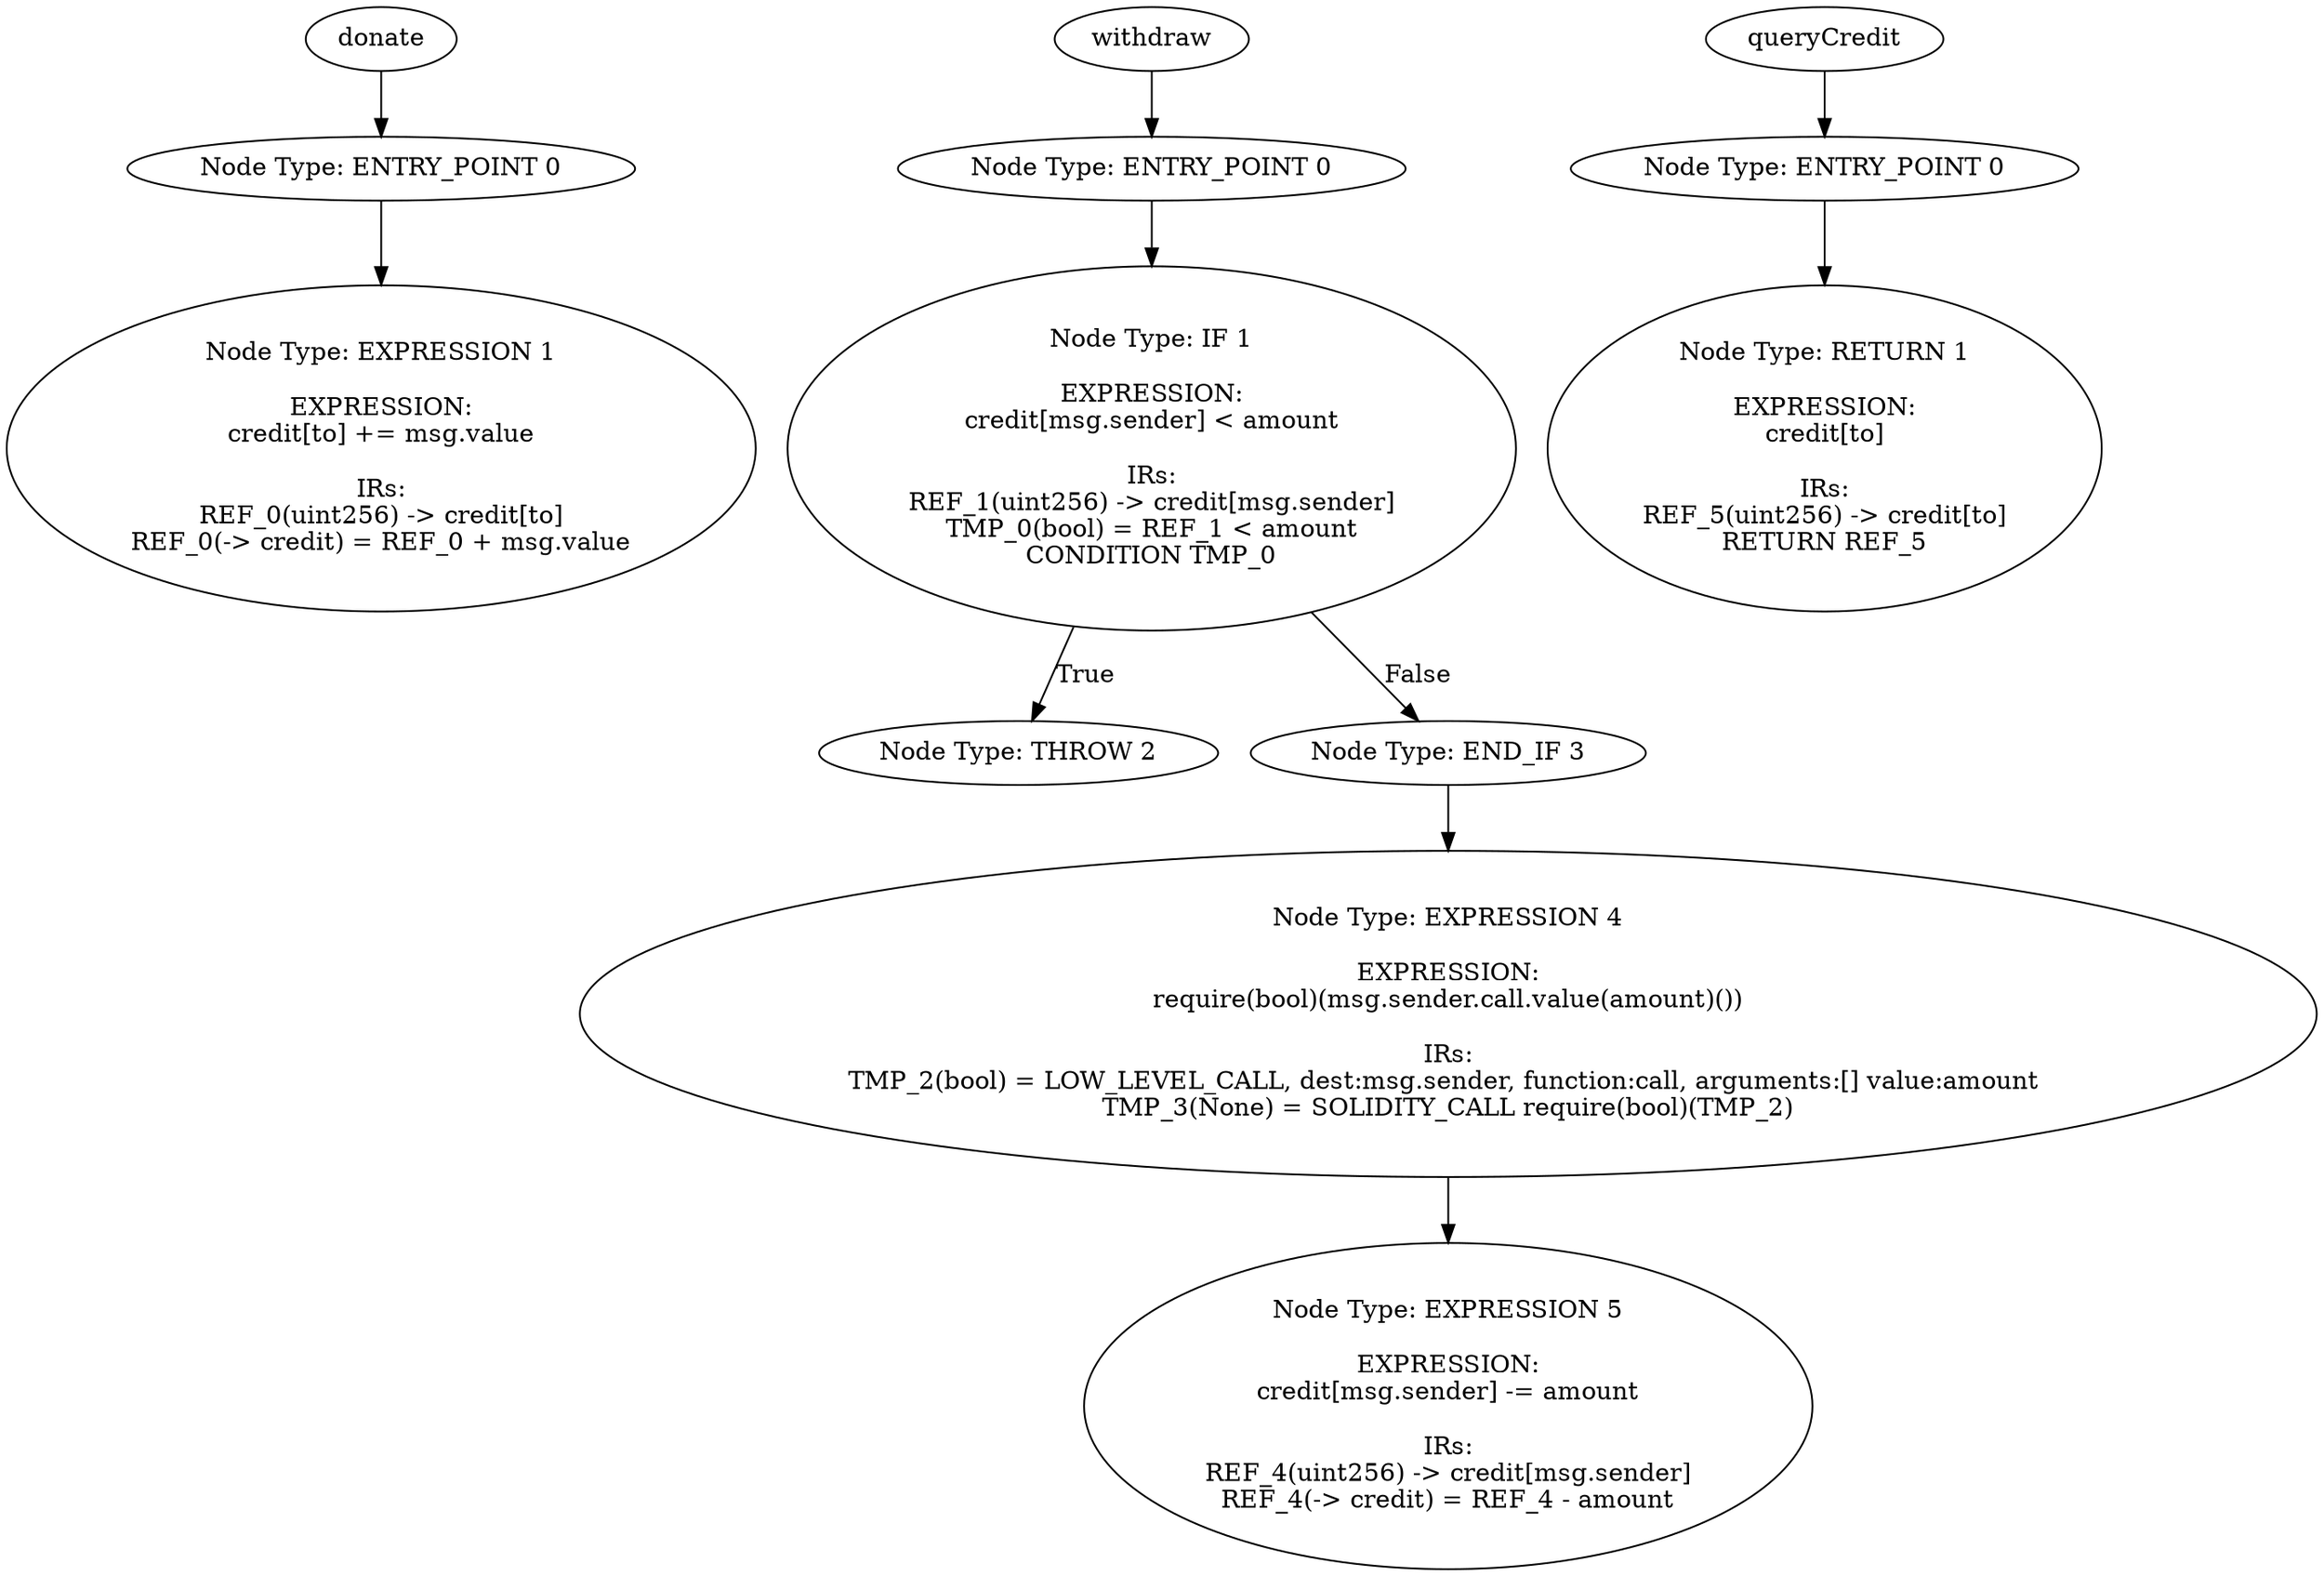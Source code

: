 digraph "" {
	donate_0	[label="Node Type: ENTRY_POINT 0
"];
	donate_1	[label="Node Type: EXPRESSION 1

EXPRESSION:
credit[to] += msg.value

IRs:
REF_0(uint256) -> credit[to]
REF_0(-> credit) = REF_0 + msg.value"];
	donate_0 -> donate_1	[key=0];
	"donate_function.name"	[label=donate];
	"donate_function.name" -> donate_0	[key=0];
	withdraw_0	[label="Node Type: ENTRY_POINT 0
"];
	withdraw_1	[label="Node Type: IF 1

EXPRESSION:
credit[msg.sender] < amount

IRs:
REF_1(uint256) -> credit[msg.sender]
TMP_0(bool) = REF_1 < amount
\
CONDITION TMP_0"];
	withdraw_0 -> withdraw_1	[key=0];
	withdraw_2	[label="Node Type: THROW 2
"];
	"withdraw_function.name"	[label=withdraw];
	"withdraw_function.name" -> withdraw_0	[key=0];
	withdraw_4	[label="Node Type: EXPRESSION 4

EXPRESSION:
require(bool)(msg.sender.call.value(amount)())

IRs:
TMP_2(bool) = LOW_LEVEL_CALL, dest:msg.sender, \
function:call, arguments:[] value:amount 
TMP_3(None) = SOLIDITY_CALL require(bool)(TMP_2)"];
	withdraw_5	[label="Node Type: EXPRESSION 5

EXPRESSION:
credit[msg.sender] -= amount

IRs:
REF_4(uint256) -> credit[msg.sender]
REF_4(-> credit) = \
REF_4 - amount"];
	withdraw_4 -> withdraw_5	[key=0];
	withdraw_3	[label="Node Type: END_IF 3
"];
	withdraw_3 -> withdraw_4	[key=0];
	withdraw_1 -> withdraw_2	[key=0,
		label=True];
	withdraw_1 -> withdraw_3	[key=0,
		label=False];
	queryCredit_0	[label="Node Type: ENTRY_POINT 0
"];
	queryCredit_1	[label="Node Type: RETURN 1

EXPRESSION:
credit[to]

IRs:
REF_5(uint256) -> credit[to]
RETURN REF_5"];
	queryCredit_0 -> queryCredit_1	[key=0];
	"queryCredit_function.name"	[label=queryCredit];
	"queryCredit_function.name" -> queryCredit_0	[key=0];
}
